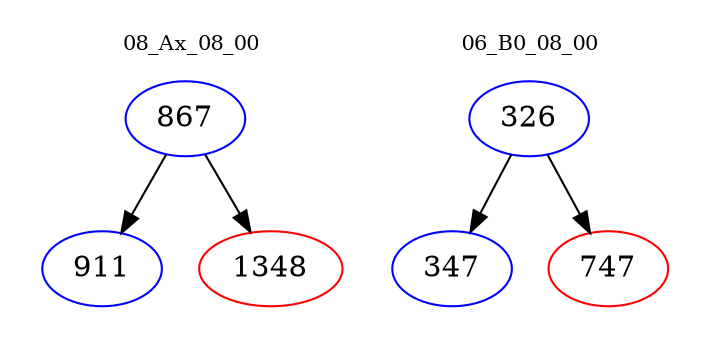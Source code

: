 digraph{
subgraph cluster_0 {
color = white
label = "08_Ax_08_00";
fontsize=10;
T0_867 [label="867", color="blue"]
T0_867 -> T0_911 [color="black"]
T0_911 [label="911", color="blue"]
T0_867 -> T0_1348 [color="black"]
T0_1348 [label="1348", color="red"]
}
subgraph cluster_1 {
color = white
label = "06_B0_08_00";
fontsize=10;
T1_326 [label="326", color="blue"]
T1_326 -> T1_347 [color="black"]
T1_347 [label="347", color="blue"]
T1_326 -> T1_747 [color="black"]
T1_747 [label="747", color="red"]
}
}
